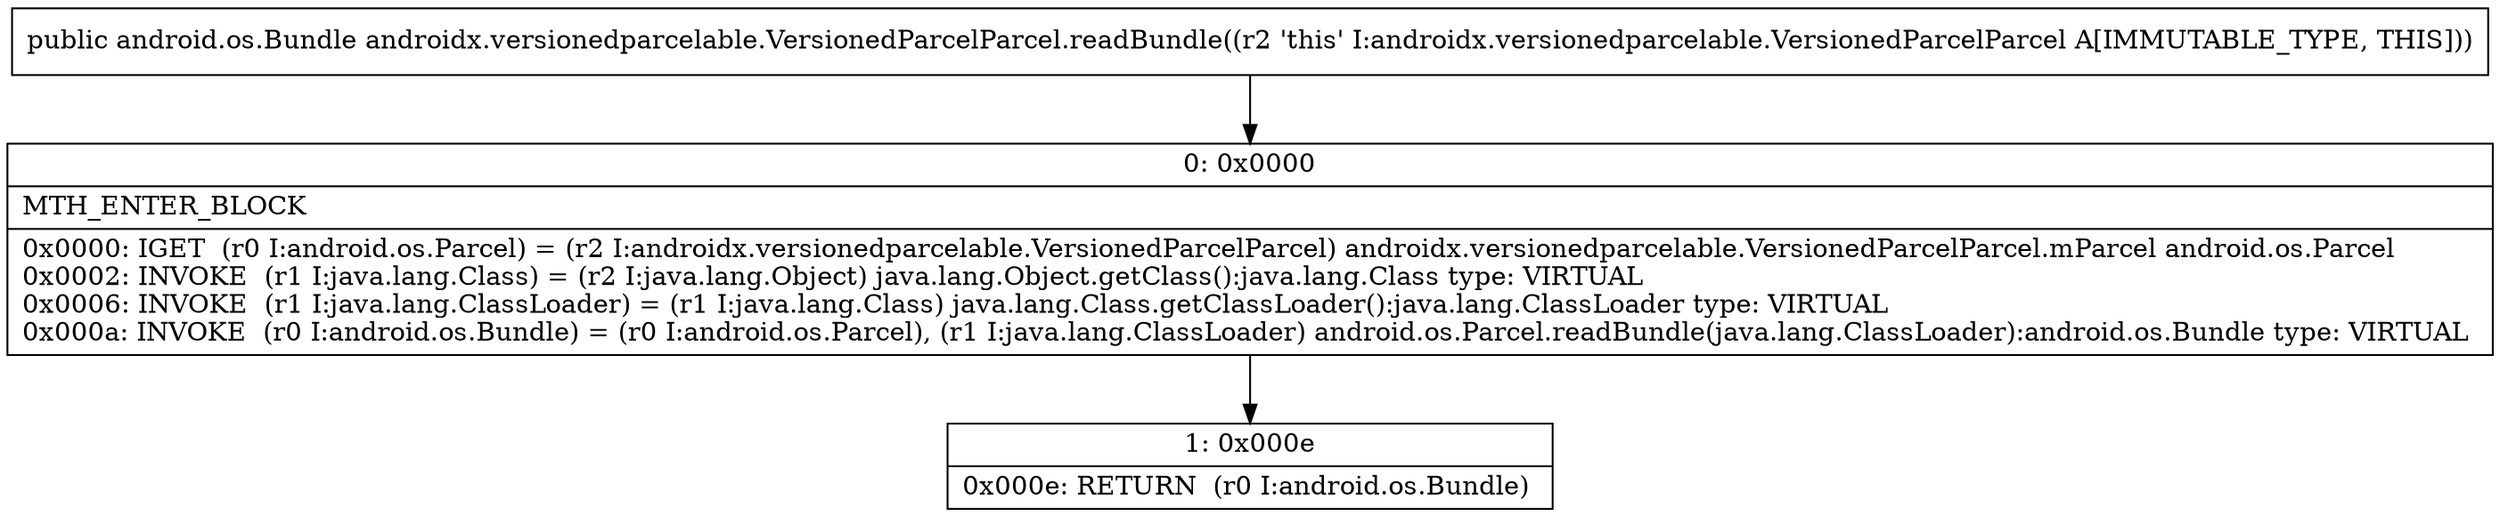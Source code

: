 digraph "CFG forandroidx.versionedparcelable.VersionedParcelParcel.readBundle()Landroid\/os\/Bundle;" {
Node_0 [shape=record,label="{0\:\ 0x0000|MTH_ENTER_BLOCK\l|0x0000: IGET  (r0 I:android.os.Parcel) = (r2 I:androidx.versionedparcelable.VersionedParcelParcel) androidx.versionedparcelable.VersionedParcelParcel.mParcel android.os.Parcel \l0x0002: INVOKE  (r1 I:java.lang.Class) = (r2 I:java.lang.Object) java.lang.Object.getClass():java.lang.Class type: VIRTUAL \l0x0006: INVOKE  (r1 I:java.lang.ClassLoader) = (r1 I:java.lang.Class) java.lang.Class.getClassLoader():java.lang.ClassLoader type: VIRTUAL \l0x000a: INVOKE  (r0 I:android.os.Bundle) = (r0 I:android.os.Parcel), (r1 I:java.lang.ClassLoader) android.os.Parcel.readBundle(java.lang.ClassLoader):android.os.Bundle type: VIRTUAL \l}"];
Node_1 [shape=record,label="{1\:\ 0x000e|0x000e: RETURN  (r0 I:android.os.Bundle) \l}"];
MethodNode[shape=record,label="{public android.os.Bundle androidx.versionedparcelable.VersionedParcelParcel.readBundle((r2 'this' I:androidx.versionedparcelable.VersionedParcelParcel A[IMMUTABLE_TYPE, THIS])) }"];
MethodNode -> Node_0;
Node_0 -> Node_1;
}

